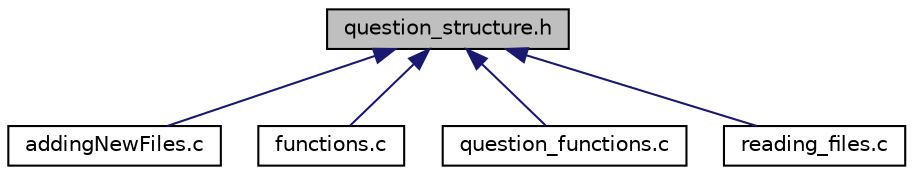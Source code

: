 digraph "question_structure.h"
{
 // LATEX_PDF_SIZE
  edge [fontname="Helvetica",fontsize="10",labelfontname="Helvetica",labelfontsize="10"];
  node [fontname="Helvetica",fontsize="10",shape=record];
  Node1 [label="question_structure.h",height=0.2,width=0.4,color="black", fillcolor="grey75", style="filled", fontcolor="black",tooltip=" "];
  Node1 -> Node2 [dir="back",color="midnightblue",fontsize="10",style="solid"];
  Node2 [label="addingNewFiles.c",height=0.2,width=0.4,color="black", fillcolor="white", style="filled",URL="$adding_new_files_8c.html",tooltip=" "];
  Node1 -> Node3 [dir="back",color="midnightblue",fontsize="10",style="solid"];
  Node3 [label="functions.c",height=0.2,width=0.4,color="black", fillcolor="white", style="filled",URL="$functions_8c.html",tooltip=" "];
  Node1 -> Node4 [dir="back",color="midnightblue",fontsize="10",style="solid"];
  Node4 [label="question_functions.c",height=0.2,width=0.4,color="black", fillcolor="white", style="filled",URL="$question__functions_8c.html",tooltip=" "];
  Node1 -> Node5 [dir="back",color="midnightblue",fontsize="10",style="solid"];
  Node5 [label="reading_files.c",height=0.2,width=0.4,color="black", fillcolor="white", style="filled",URL="$reading__files_8c.html",tooltip=" "];
}
